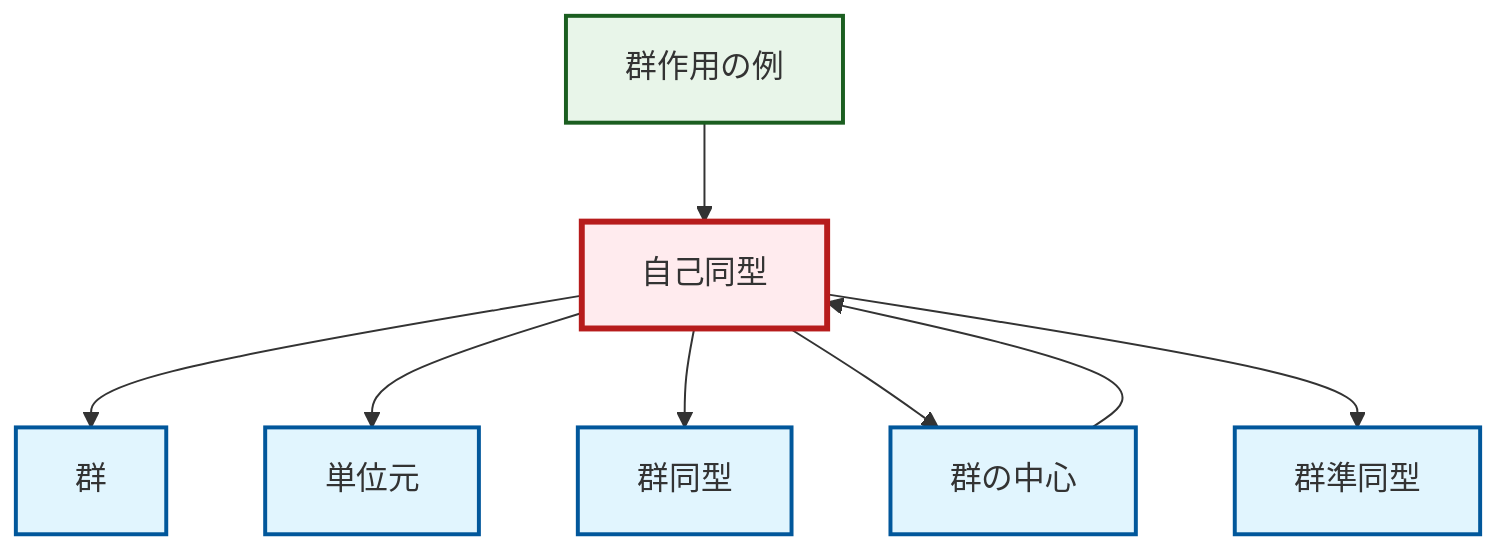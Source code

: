 graph TD
    classDef definition fill:#e1f5fe,stroke:#01579b,stroke-width:2px
    classDef theorem fill:#f3e5f5,stroke:#4a148c,stroke-width:2px
    classDef axiom fill:#fff3e0,stroke:#e65100,stroke-width:2px
    classDef example fill:#e8f5e9,stroke:#1b5e20,stroke-width:2px
    classDef current fill:#ffebee,stroke:#b71c1c,stroke-width:3px
    def-group["群"]:::definition
    def-homomorphism["群準同型"]:::definition
    ex-group-action-examples["群作用の例"]:::example
    def-identity-element["単位元"]:::definition
    def-center-of-group["群の中心"]:::definition
    def-automorphism["自己同型"]:::definition
    def-isomorphism["群同型"]:::definition
    def-center-of-group --> def-automorphism
    def-automorphism --> def-group
    ex-group-action-examples --> def-automorphism
    def-automorphism --> def-identity-element
    def-automorphism --> def-isomorphism
    def-automorphism --> def-center-of-group
    def-automorphism --> def-homomorphism
    class def-automorphism current